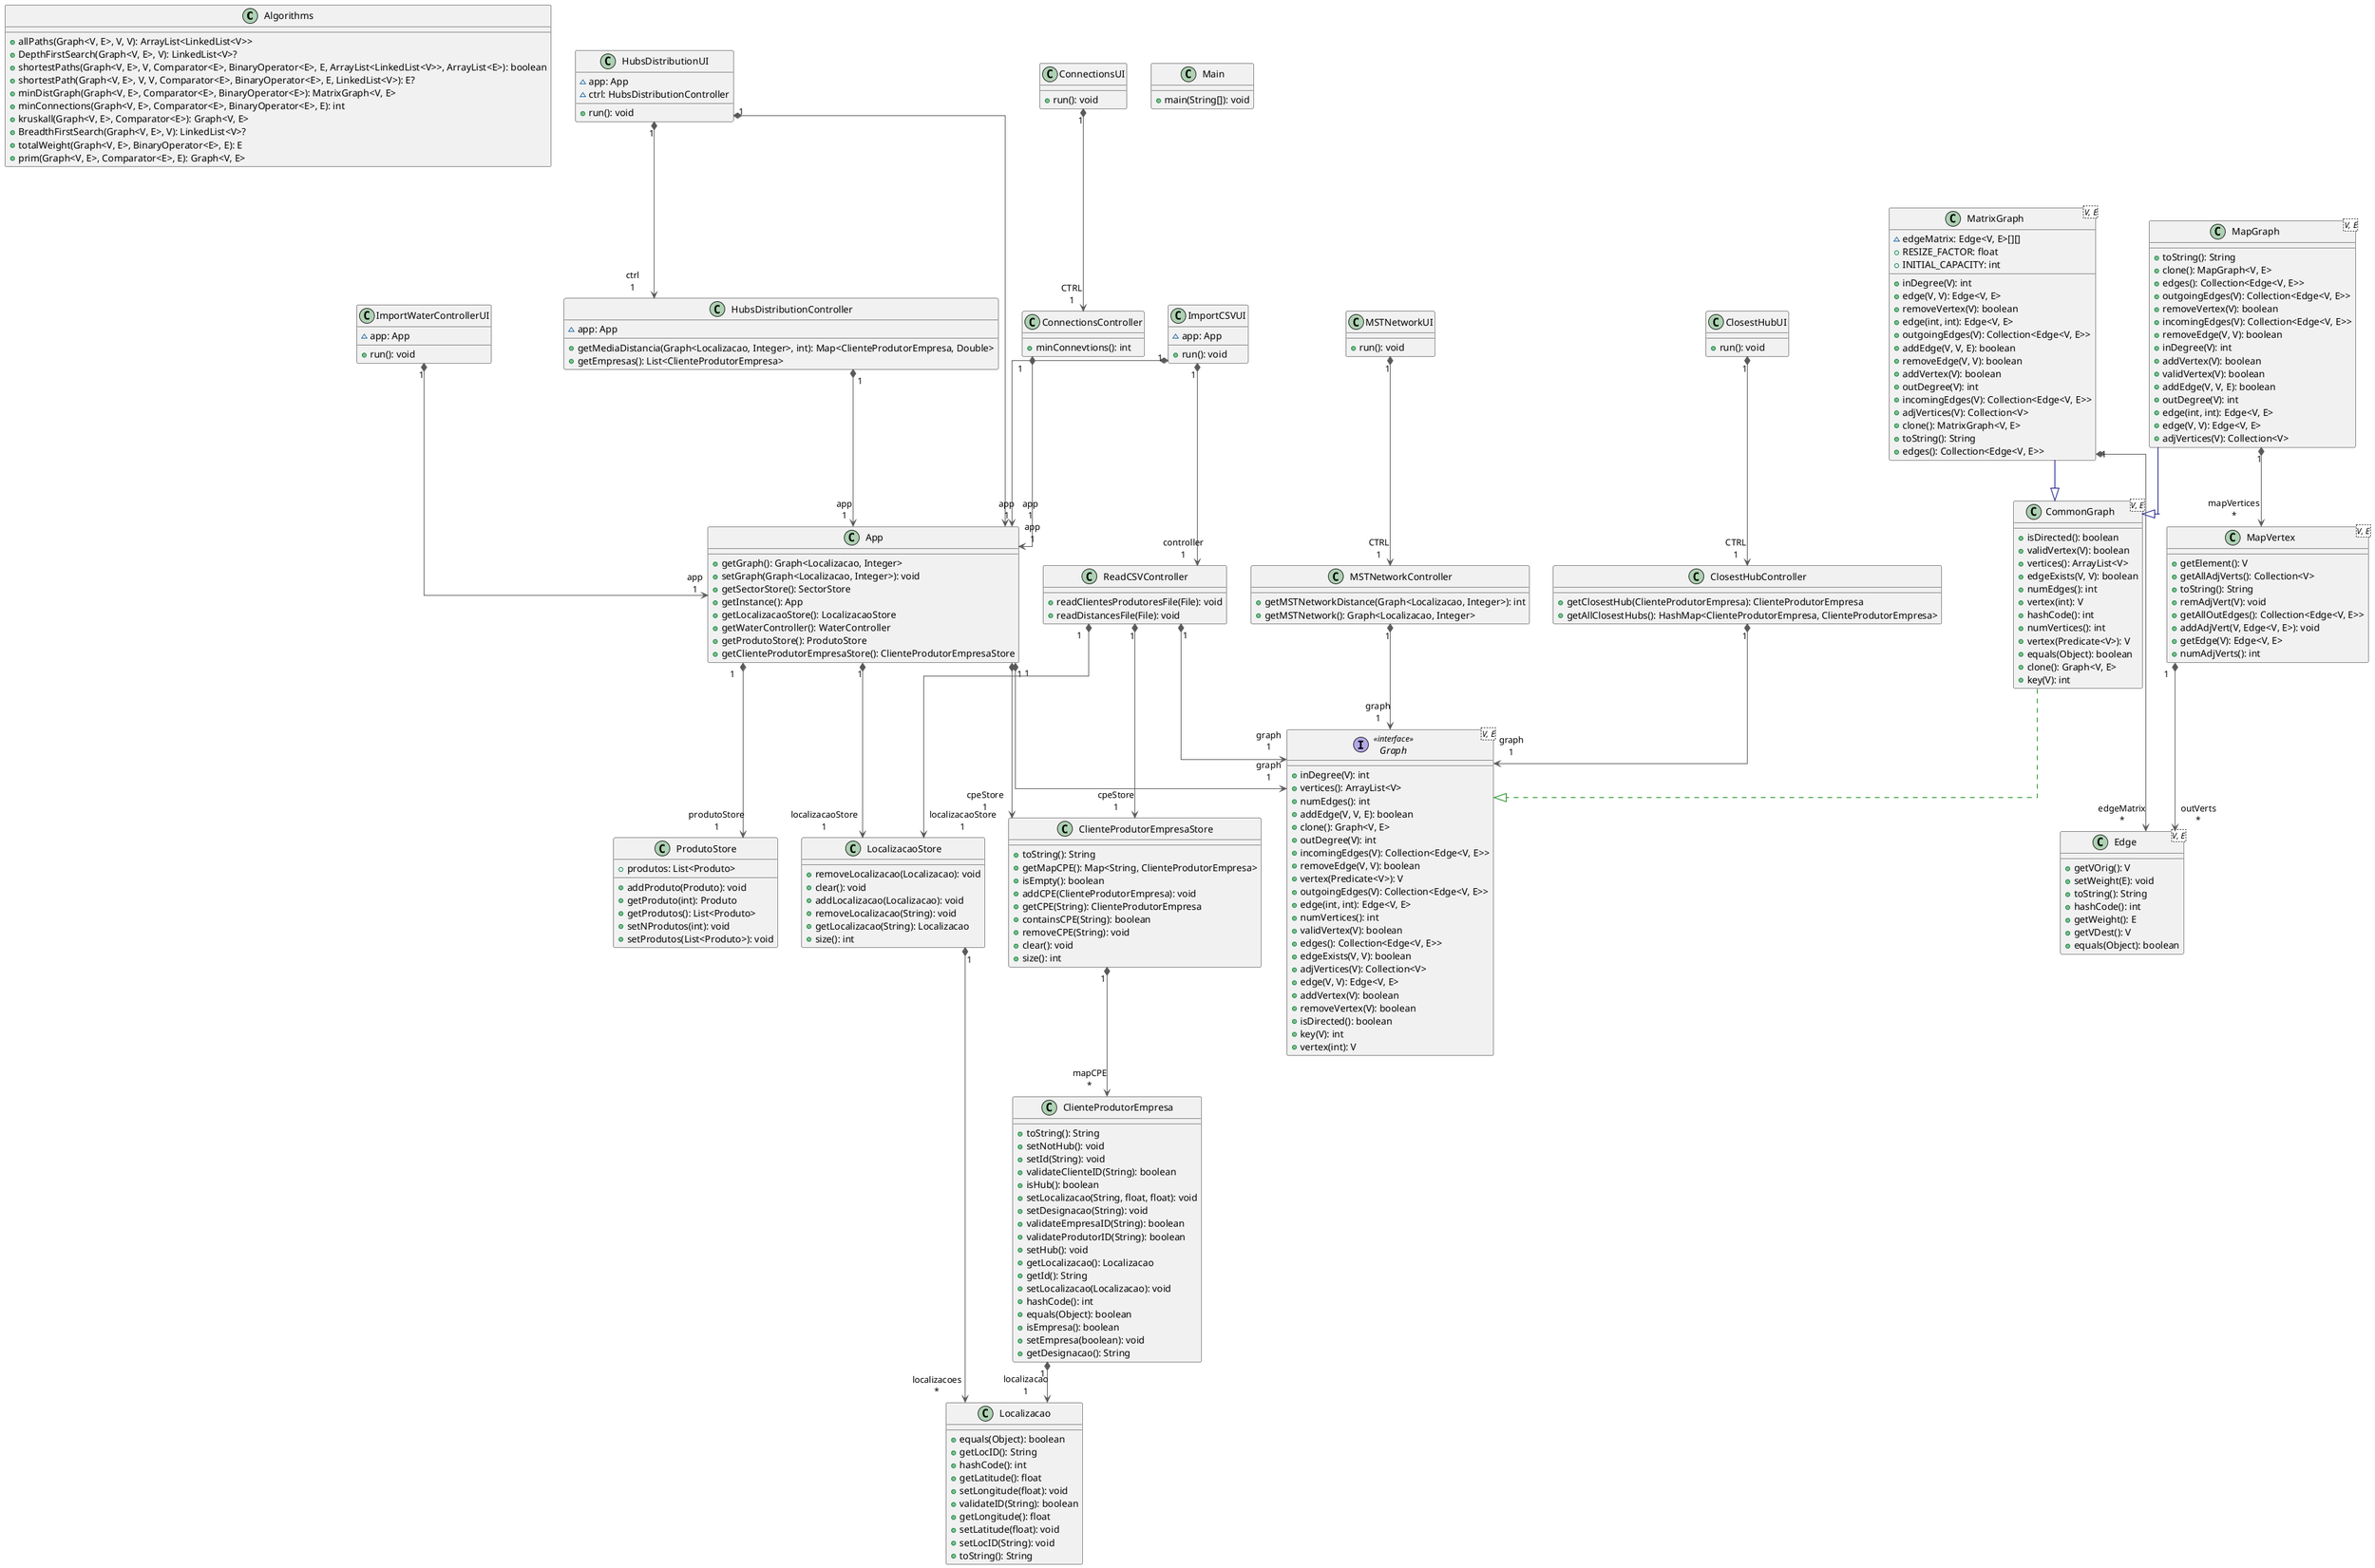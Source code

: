 @startuml


top to bottom direction
skinparam linetype ortho

class Algorithms {
  + allPaths(Graph<V, E>, V, V): ArrayList<LinkedList<V>>
  + DepthFirstSearch(Graph<V, E>, V): LinkedList<V>?
  + shortestPaths(Graph<V, E>, V, Comparator<E>, BinaryOperator<E>, E, ArrayList<LinkedList<V>>, ArrayList<E>): boolean
  + shortestPath(Graph<V, E>, V, V, Comparator<E>, BinaryOperator<E>, E, LinkedList<V>): E?
  + minDistGraph(Graph<V, E>, Comparator<E>, BinaryOperator<E>): MatrixGraph<V, E>
  + minConnections(Graph<V, E>, Comparator<E>, BinaryOperator<E>, E): int
  + kruskall(Graph<V, E>, Comparator<E>): Graph<V, E>
  + BreadthFirstSearch(Graph<V, E>, V): LinkedList<V>?
  + totalWeight(Graph<V, E>, BinaryOperator<E>, E): E
  + prim(Graph<V, E>, Comparator<E>, E): Graph<V, E>
}
class App {
  + getGraph(): Graph<Localizacao, Integer>
  + setGraph(Graph<Localizacao, Integer>): void
  + getSectorStore(): SectorStore
  + getInstance(): App
  + getLocalizacaoStore(): LocalizacaoStore
  + getWaterController(): WaterController
  + getProdutoStore(): ProdutoStore
  + getClienteProdutorEmpresaStore(): ClienteProdutorEmpresaStore
}
class ClienteProdutorEmpresa {
  + toString(): String
  + setNotHub(): void
  + setId(String): void
  + validateClienteID(String): boolean
  + isHub(): boolean
  + setLocalizacao(String, float, float): void
  + setDesignacao(String): void
  + validateEmpresaID(String): boolean
  + validateProdutorID(String): boolean
  + setHub(): void
  + getLocalizacao(): Localizacao
  + getId(): String
  + setLocalizacao(Localizacao): void
  + hashCode(): int
  + equals(Object): boolean
  + isEmpresa(): boolean
  + setEmpresa(boolean): void
  + getDesignacao(): String
}
class ClienteProdutorEmpresaStore {
  + toString(): String
  + getMapCPE(): Map<String, ClienteProdutorEmpresa>
  + isEmpty(): boolean
  + addCPE(ClienteProdutorEmpresa): void
  + getCPE(String): ClienteProdutorEmpresa
  + containsCPE(String): boolean
  + removeCPE(String): void
  + clear(): void
  + size(): int
}
class ClosestHubController {
  + getClosestHub(ClienteProdutorEmpresa): ClienteProdutorEmpresa
  + getAllClosestHubs(): HashMap<ClienteProdutorEmpresa, ClienteProdutorEmpresa>
}
class ClosestHubUI {
  + run(): void
}
class CommonGraph<V, E> {
  + isDirected(): boolean
  + validVertex(V): boolean
  + vertices(): ArrayList<V>
  + edgeExists(V, V): boolean
  + numEdges(): int
  + vertex(int): V
  + hashCode(): int
  + numVertices(): int
  + vertex(Predicate<V>): V
  + equals(Object): boolean
  + clone(): Graph<V, E>
  + key(V): int
}
class ConnectionsController {
  + minConnevtions(): int
}
class ConnectionsUI {
  + run(): void
}
class Edge<V, E> {
  + getVOrig(): V
  + setWeight(E): void
  + toString(): String
  + hashCode(): int
  + getWeight(): E
  + getVDest(): V
  + equals(Object): boolean
}
interface Graph<V, E> << interface >> {
  + inDegree(V): int
  + vertices(): ArrayList<V>
  + numEdges(): int
  + addEdge(V, V, E): boolean
  + clone(): Graph<V, E>
  + outDegree(V): int
  + incomingEdges(V): Collection<Edge<V, E>>
  + removeEdge(V, V): boolean
  + vertex(Predicate<V>): V
  + outgoingEdges(V): Collection<Edge<V, E>>
  + edge(int, int): Edge<V, E>
  + numVertices(): int
  + validVertex(V): boolean
  + edges(): Collection<Edge<V, E>>
  + edgeExists(V, V): boolean
  + adjVertices(V): Collection<V>
  + edge(V, V): Edge<V, E>
  + addVertex(V): boolean
  + removeVertex(V): boolean
  + isDirected(): boolean
  + key(V): int
  + vertex(int): V
}
class HubsDistributionController {
  ~ app: App
  + getMediaDistancia(Graph<Localizacao, Integer>, int): Map<ClienteProdutorEmpresa, Double>
  + getEmpresas(): List<ClienteProdutorEmpresa>
}
class HubsDistributionUI {
  ~ app: App
  ~ ctrl: HubsDistributionController
  + run(): void
}
class ImportCSVUI {
  ~ app: App
  + run(): void
}
class ImportWaterControllerUI {
  ~ app: App
  + run(): void
}
class Localizacao {
  + equals(Object): boolean
  + getLocID(): String
  + hashCode(): int
  + getLatitude(): float
  + setLongitude(float): void
  + validateID(String): boolean
  + getLongitude(): float
  + setLatitude(float): void
  + setLocID(String): void
  + toString(): String
}
class LocalizacaoStore {
  + removeLocalizacao(Localizacao): void
  + clear(): void
  + addLocalizacao(Localizacao): void
  + removeLocalizacao(String): void
  + getLocalizacao(String): Localizacao
  + size(): int
}
class MSTNetworkController {
  + getMSTNetworkDistance(Graph<Localizacao, Integer>): int
  + getMSTNetwork(): Graph<Localizacao, Integer>
}
class MSTNetworkUI {
  + run(): void
}
class Main {
  + main(String[]): void
}
class MapGraph<V, E> {
  + toString(): String
  + clone(): MapGraph<V, E>
  + edges(): Collection<Edge<V, E>>
  + outgoingEdges(V): Collection<Edge<V, E>>
  + removeVertex(V): boolean
  + incomingEdges(V): Collection<Edge<V, E>>
  + removeEdge(V, V): boolean
  + inDegree(V): int
  + addVertex(V): boolean
  + validVertex(V): boolean
  + addEdge(V, V, E): boolean
  + outDegree(V): int
  + edge(int, int): Edge<V, E>
  + edge(V, V): Edge<V, E>
  + adjVertices(V): Collection<V>
}
class MapVertex<V, E> {
  + getElement(): V
  + getAllAdjVerts(): Collection<V>
  + toString(): String
  + remAdjVert(V): void
  + getAllOutEdges(): Collection<Edge<V, E>>
  + addAdjVert(V, Edge<V, E>): void
  + getEdge(V): Edge<V, E>
  + numAdjVerts(): int
}
class MatrixGraph<V, E> {
  ~ edgeMatrix: Edge<V, E>[][]
  + RESIZE_FACTOR: float
  + INITIAL_CAPACITY: int
  + inDegree(V): int
  + edge(V, V): Edge<V, E>
  + removeVertex(V): boolean
  + edge(int, int): Edge<V, E>
  + outgoingEdges(V): Collection<Edge<V, E>>
  + addEdge(V, V, E): boolean
  + removeEdge(V, V): boolean
  + addVertex(V): boolean
  + outDegree(V): int
  + incomingEdges(V): Collection<Edge<V, E>>
  + adjVertices(V): Collection<V>
  + clone(): MatrixGraph<V, E>
  + toString(): String
  + edges(): Collection<Edge<V, E>>
}
class ProdutoStore {
  + produtos: List<Produto>
  + addProduto(Produto): void
  + getProduto(int): Produto
  + getProdutos(): List<Produto>
  + setNProdutos(int): void
  + setProdutos(List<Produto>): void
}
class ReadCSVController {
  + readClientesProdutoresFile(File): void
  + readDistancesFile(File): void
}

App                         "1" *-[#595959,plain]-> "cpeStore\n1" ClienteProdutorEmpresaStore 
App                         "1" *-[#595959,plain]-> "graph\n1" Graph                       
App                         "1" *-[#595959,plain]-> "localizacaoStore\n1" LocalizacaoStore            
App                         "1" *-[#595959,plain]-> "produtoStore\n1" ProdutoStore                
ClienteProdutorEmpresa      "1" *-[#595959,plain]-> "localizacao\n1" Localizacao                 
ClienteProdutorEmpresaStore "1" *-[#595959,plain]-> "mapCPE\n*" ClienteProdutorEmpresa      
ClosestHubController        "1" *-[#595959,plain]-> "graph\n1" Graph                       
ClosestHubUI                "1" *-[#595959,plain]-> "CTRL\n1" ClosestHubController        
CommonGraph                  -[#008200,dashed]-^  Graph                       
ConnectionsController       "1" *-[#595959,plain]-> "app\n1" App                         
ConnectionsUI               "1" *-[#595959,plain]-> "CTRL\n1" ConnectionsController       
HubsDistributionController  "1" *-[#595959,plain]-> "app\n1" App                         
HubsDistributionUI          "1" *-[#595959,plain]-> "app\n1" App                         
HubsDistributionUI          "1" *-[#595959,plain]-> "ctrl\n1" HubsDistributionController  
ImportCSVUI                 "1" *-[#595959,plain]-> "app\n1" App                         
ImportCSVUI                 "1" *-[#595959,plain]-> "controller\n1" ReadCSVController           
ImportWaterControllerUI     "1" *-[#595959,plain]-> "app\n1" App                         
LocalizacaoStore            "1" *-[#595959,plain]-> "localizacoes\n*" Localizacao                 
MSTNetworkController        "1" *-[#595959,plain]-> "graph\n1" Graph                       
MSTNetworkUI                "1" *-[#595959,plain]-> "CTRL\n1" MSTNetworkController        
MapGraph                     -[#000082,plain]-^  CommonGraph                 
MapGraph                    "1" *-[#595959,plain]-> "mapVertices\n*" MapVertex                   
MapVertex                   "1" *-[#595959,plain]-> "outVerts\n*" Edge                        
MatrixGraph                  -[#000082,plain]-^  CommonGraph                 
MatrixGraph                 "1" *-[#595959,plain]-> "edgeMatrix\n*" Edge                        
ReadCSVController           "1" *-[#595959,plain]-> "cpeStore\n1" ClienteProdutorEmpresaStore 
ReadCSVController           "1" *-[#595959,plain]-> "graph\n1" Graph                       
ReadCSVController           "1" *-[#595959,plain]-> "localizacaoStore\n1" LocalizacaoStore            
@enduml
